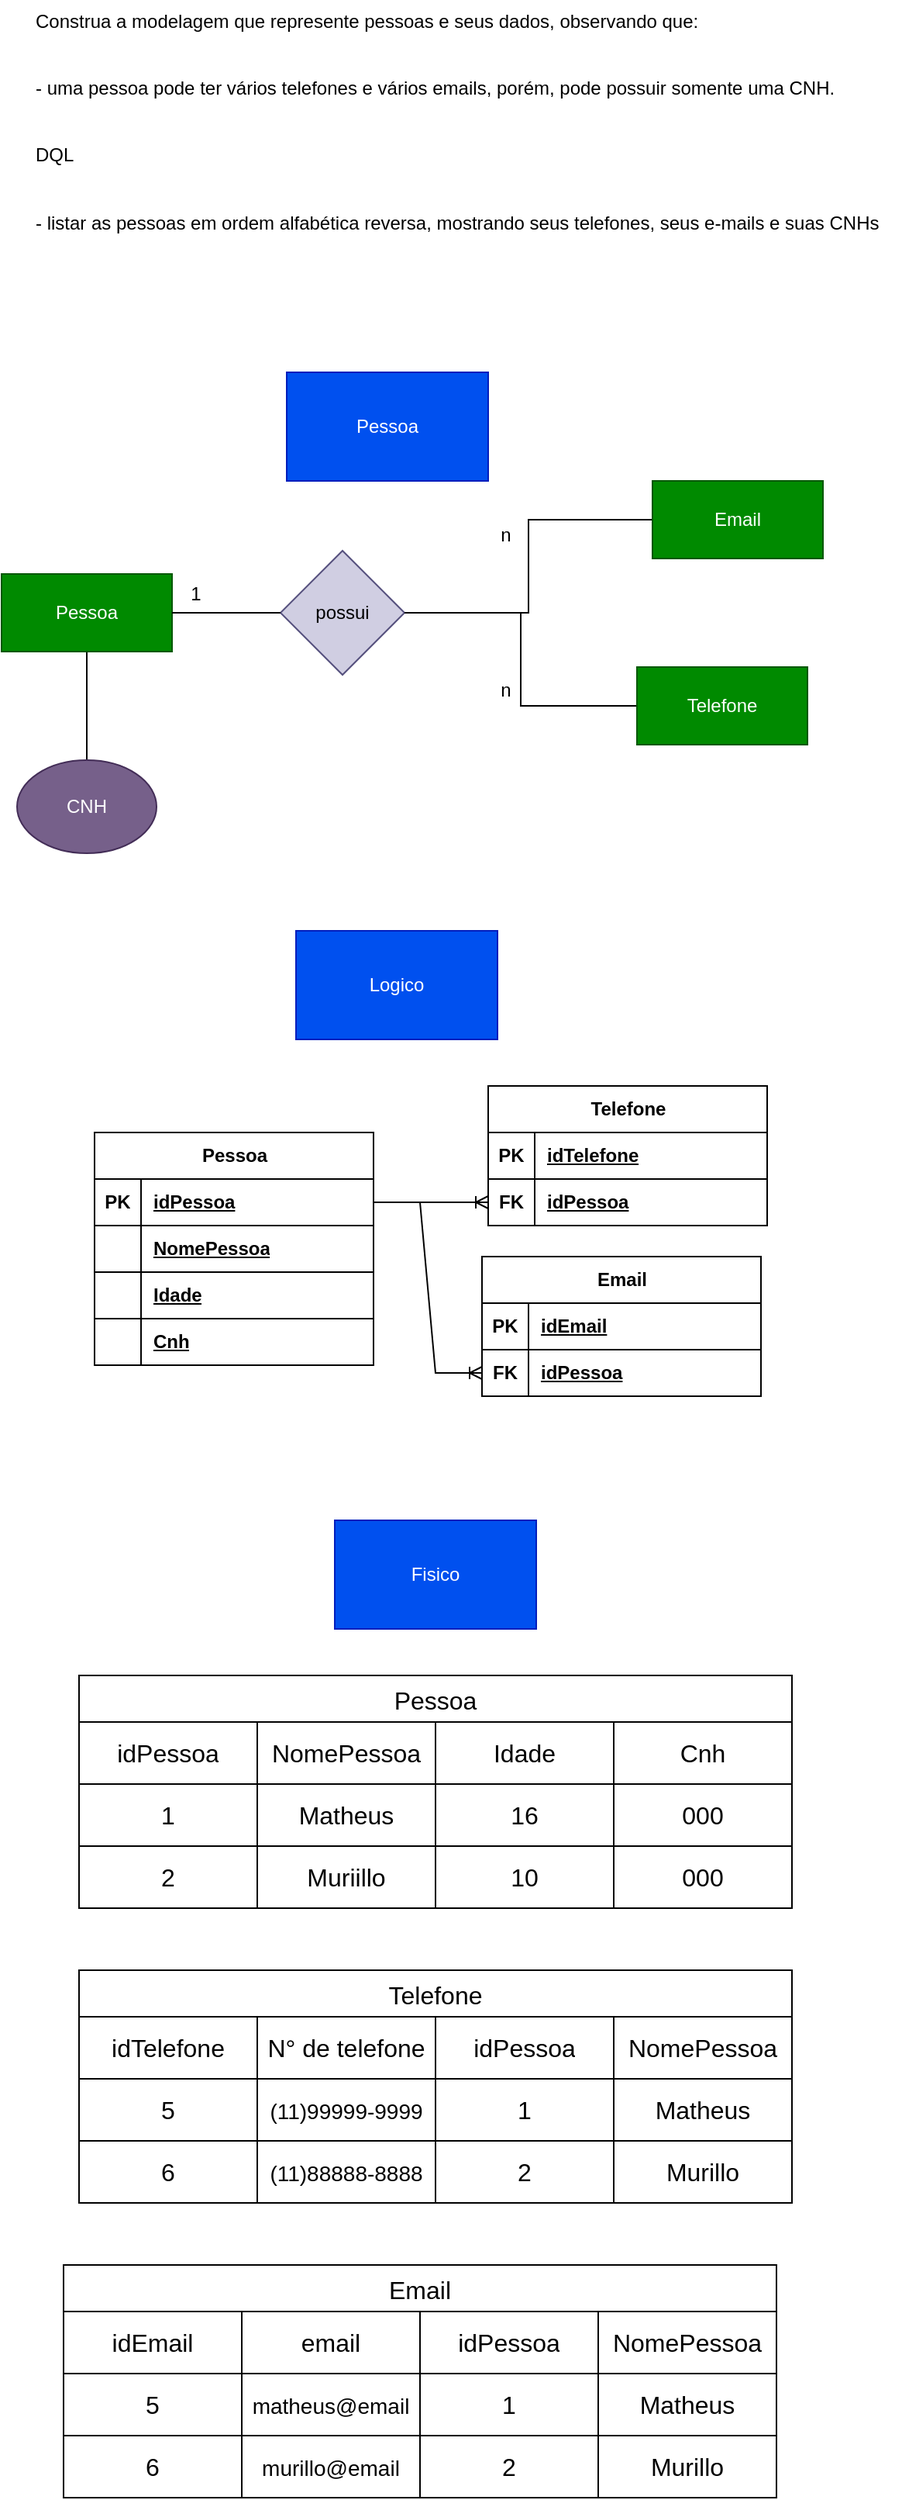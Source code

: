 <mxfile version="21.6.5" type="device">
  <diagram id="ANTL1HJmH9O6A3ooFfwU" name="Página-1">
    <mxGraphModel dx="1235" dy="684" grid="1" gridSize="10" guides="1" tooltips="1" connect="1" arrows="1" fold="1" page="1" pageScale="1" pageWidth="827" pageHeight="1169" math="0" shadow="0">
      <root>
        <mxCell id="0" />
        <mxCell id="1" parent="0" />
        <mxCell id="SS2_JLWFWc00PZBM1aQo-1" value="Construa a modelagem que represente pessoas e seus dados, observando que:&#xa;&#xa;&#xa;- uma pessoa pode ter vários telefones e vários emails, porém, pode possuir somente uma CNH.&#xa;&#xa;&#xa;DQL&#xa;&#xa;&#xa;- listar as pessoas em ordem alfabética reversa, mostrando seus telefones, seus e-mails e suas CNHs" style="text;whiteSpace=wrap;" parent="1" vertex="1">
          <mxGeometry x="120" width="560" height="180" as="geometry" />
        </mxCell>
        <mxCell id="WJ_4IayDkOJMZVuB694l-13" style="edgeStyle=orthogonalEdgeStyle;rounded=0;orthogonalLoop=1;jettySize=auto;html=1;entryX=0.5;entryY=0;entryDx=0;entryDy=0;endArrow=none;endFill=0;" parent="1" source="SS2_JLWFWc00PZBM1aQo-2" target="WJ_4IayDkOJMZVuB694l-12" edge="1">
          <mxGeometry relative="1" as="geometry" />
        </mxCell>
        <mxCell id="SS2_JLWFWc00PZBM1aQo-2" value="Pessoa" style="html=1;whiteSpace=wrap;fillColor=#008a00;fontColor=#ffffff;strokeColor=#005700;" parent="1" vertex="1">
          <mxGeometry x="100" y="370" width="110" height="50" as="geometry" />
        </mxCell>
        <mxCell id="SS2_JLWFWc00PZBM1aQo-4" value="" style="rhombus;whiteSpace=wrap;html=1;fillColor=#d0cee2;strokeColor=#56517e;" parent="1" vertex="1">
          <mxGeometry x="280" y="355" width="80" height="80" as="geometry" />
        </mxCell>
        <mxCell id="SS2_JLWFWc00PZBM1aQo-5" value="possui" style="text;html=1;strokeColor=none;fillColor=none;align=center;verticalAlign=middle;whiteSpace=wrap;rounded=0;" parent="1" vertex="1">
          <mxGeometry x="290" y="380" width="60" height="30" as="geometry" />
        </mxCell>
        <mxCell id="SS2_JLWFWc00PZBM1aQo-9" value="" style="endArrow=none;html=1;rounded=0;exitX=1;exitY=0.5;exitDx=0;exitDy=0;entryX=0;entryY=0.5;entryDx=0;entryDy=0;" parent="1" source="SS2_JLWFWc00PZBM1aQo-2" target="SS2_JLWFWc00PZBM1aQo-4" edge="1">
          <mxGeometry width="50" height="50" relative="1" as="geometry">
            <mxPoint x="230" y="440" as="sourcePoint" />
            <mxPoint x="280" y="390" as="targetPoint" />
          </mxGeometry>
        </mxCell>
        <mxCell id="WJ_4IayDkOJMZVuB694l-1" value="1" style="text;html=1;align=center;verticalAlign=middle;resizable=0;points=[];autosize=1;strokeColor=none;fillColor=none;" parent="1" vertex="1">
          <mxGeometry x="210" y="368" width="30" height="30" as="geometry" />
        </mxCell>
        <mxCell id="WJ_4IayDkOJMZVuB694l-6" style="edgeStyle=orthogonalEdgeStyle;rounded=0;orthogonalLoop=1;jettySize=auto;html=1;endArrow=none;endFill=0;" parent="1" source="WJ_4IayDkOJMZVuB694l-3" target="SS2_JLWFWc00PZBM1aQo-4" edge="1">
          <mxGeometry relative="1" as="geometry" />
        </mxCell>
        <mxCell id="WJ_4IayDkOJMZVuB694l-3" value="Telefone" style="html=1;whiteSpace=wrap;fillColor=#008a00;fontColor=#ffffff;strokeColor=#005700;" parent="1" vertex="1">
          <mxGeometry x="510" y="430" width="110" height="50" as="geometry" />
        </mxCell>
        <mxCell id="WJ_4IayDkOJMZVuB694l-7" style="edgeStyle=orthogonalEdgeStyle;rounded=0;orthogonalLoop=1;jettySize=auto;html=1;entryX=1;entryY=0.5;entryDx=0;entryDy=0;endArrow=none;endFill=0;" parent="1" source="WJ_4IayDkOJMZVuB694l-4" target="SS2_JLWFWc00PZBM1aQo-4" edge="1">
          <mxGeometry relative="1" as="geometry" />
        </mxCell>
        <mxCell id="WJ_4IayDkOJMZVuB694l-4" value="Email" style="html=1;whiteSpace=wrap;fillColor=#008a00;fontColor=#ffffff;strokeColor=#005700;" parent="1" vertex="1">
          <mxGeometry x="520" y="310" width="110" height="50" as="geometry" />
        </mxCell>
        <mxCell id="WJ_4IayDkOJMZVuB694l-9" value="n" style="text;html=1;align=center;verticalAlign=middle;resizable=0;points=[];autosize=1;strokeColor=none;fillColor=none;" parent="1" vertex="1">
          <mxGeometry x="410" y="330" width="30" height="30" as="geometry" />
        </mxCell>
        <mxCell id="WJ_4IayDkOJMZVuB694l-11" value="n" style="text;html=1;align=center;verticalAlign=middle;resizable=0;points=[];autosize=1;strokeColor=none;fillColor=none;" parent="1" vertex="1">
          <mxGeometry x="410" y="430" width="30" height="30" as="geometry" />
        </mxCell>
        <mxCell id="WJ_4IayDkOJMZVuB694l-12" value="CNH" style="ellipse;whiteSpace=wrap;html=1;fillColor=#76608a;fontColor=#ffffff;strokeColor=#432D57;" parent="1" vertex="1">
          <mxGeometry x="110" y="490" width="90" height="60" as="geometry" />
        </mxCell>
        <mxCell id="6WYRPX45PkVul5BRrRWM-1" value="Pessoa" style="shape=table;startSize=30;container=1;collapsible=1;childLayout=tableLayout;fixedRows=1;rowLines=0;fontStyle=1;align=center;resizeLast=1;html=1;" vertex="1" parent="1">
          <mxGeometry x="160" y="730" width="180" height="150" as="geometry" />
        </mxCell>
        <mxCell id="6WYRPX45PkVul5BRrRWM-2" value="" style="shape=tableRow;horizontal=0;startSize=0;swimlaneHead=0;swimlaneBody=0;fillColor=none;collapsible=0;dropTarget=0;points=[[0,0.5],[1,0.5]];portConstraint=eastwest;top=0;left=0;right=0;bottom=1;" vertex="1" parent="6WYRPX45PkVul5BRrRWM-1">
          <mxGeometry y="30" width="180" height="30" as="geometry" />
        </mxCell>
        <mxCell id="6WYRPX45PkVul5BRrRWM-3" value="PK" style="shape=partialRectangle;connectable=0;fillColor=none;top=0;left=0;bottom=0;right=0;fontStyle=1;overflow=hidden;whiteSpace=wrap;html=1;" vertex="1" parent="6WYRPX45PkVul5BRrRWM-2">
          <mxGeometry width="30" height="30" as="geometry">
            <mxRectangle width="30" height="30" as="alternateBounds" />
          </mxGeometry>
        </mxCell>
        <mxCell id="6WYRPX45PkVul5BRrRWM-4" value="idPessoa" style="shape=partialRectangle;connectable=0;fillColor=none;top=0;left=0;bottom=0;right=0;align=left;spacingLeft=6;fontStyle=5;overflow=hidden;whiteSpace=wrap;html=1;" vertex="1" parent="6WYRPX45PkVul5BRrRWM-2">
          <mxGeometry x="30" width="150" height="30" as="geometry">
            <mxRectangle width="150" height="30" as="alternateBounds" />
          </mxGeometry>
        </mxCell>
        <mxCell id="6WYRPX45PkVul5BRrRWM-14" style="shape=tableRow;horizontal=0;startSize=0;swimlaneHead=0;swimlaneBody=0;fillColor=none;collapsible=0;dropTarget=0;points=[[0,0.5],[1,0.5]];portConstraint=eastwest;top=0;left=0;right=0;bottom=1;" vertex="1" parent="6WYRPX45PkVul5BRrRWM-1">
          <mxGeometry y="60" width="180" height="30" as="geometry" />
        </mxCell>
        <mxCell id="6WYRPX45PkVul5BRrRWM-15" style="shape=partialRectangle;connectable=0;fillColor=none;top=0;left=0;bottom=0;right=0;fontStyle=1;overflow=hidden;whiteSpace=wrap;html=1;" vertex="1" parent="6WYRPX45PkVul5BRrRWM-14">
          <mxGeometry width="30" height="30" as="geometry">
            <mxRectangle width="30" height="30" as="alternateBounds" />
          </mxGeometry>
        </mxCell>
        <mxCell id="6WYRPX45PkVul5BRrRWM-16" value="NomePessoa" style="shape=partialRectangle;connectable=0;fillColor=none;top=0;left=0;bottom=0;right=0;align=left;spacingLeft=6;fontStyle=5;overflow=hidden;whiteSpace=wrap;html=1;" vertex="1" parent="6WYRPX45PkVul5BRrRWM-14">
          <mxGeometry x="30" width="150" height="30" as="geometry">
            <mxRectangle width="150" height="30" as="alternateBounds" />
          </mxGeometry>
        </mxCell>
        <mxCell id="6WYRPX45PkVul5BRrRWM-23" style="shape=tableRow;horizontal=0;startSize=0;swimlaneHead=0;swimlaneBody=0;fillColor=none;collapsible=0;dropTarget=0;points=[[0,0.5],[1,0.5]];portConstraint=eastwest;top=0;left=0;right=0;bottom=1;" vertex="1" parent="6WYRPX45PkVul5BRrRWM-1">
          <mxGeometry y="90" width="180" height="30" as="geometry" />
        </mxCell>
        <mxCell id="6WYRPX45PkVul5BRrRWM-24" style="shape=partialRectangle;connectable=0;fillColor=none;top=0;left=0;bottom=0;right=0;fontStyle=1;overflow=hidden;whiteSpace=wrap;html=1;" vertex="1" parent="6WYRPX45PkVul5BRrRWM-23">
          <mxGeometry width="30" height="30" as="geometry">
            <mxRectangle width="30" height="30" as="alternateBounds" />
          </mxGeometry>
        </mxCell>
        <mxCell id="6WYRPX45PkVul5BRrRWM-25" value="Idade" style="shape=partialRectangle;connectable=0;fillColor=none;top=0;left=0;bottom=0;right=0;align=left;spacingLeft=6;fontStyle=5;overflow=hidden;whiteSpace=wrap;html=1;" vertex="1" parent="6WYRPX45PkVul5BRrRWM-23">
          <mxGeometry x="30" width="150" height="30" as="geometry">
            <mxRectangle width="150" height="30" as="alternateBounds" />
          </mxGeometry>
        </mxCell>
        <mxCell id="6WYRPX45PkVul5BRrRWM-26" style="shape=tableRow;horizontal=0;startSize=0;swimlaneHead=0;swimlaneBody=0;fillColor=none;collapsible=0;dropTarget=0;points=[[0,0.5],[1,0.5]];portConstraint=eastwest;top=0;left=0;right=0;bottom=1;" vertex="1" parent="6WYRPX45PkVul5BRrRWM-1">
          <mxGeometry y="120" width="180" height="30" as="geometry" />
        </mxCell>
        <mxCell id="6WYRPX45PkVul5BRrRWM-27" style="shape=partialRectangle;connectable=0;fillColor=none;top=0;left=0;bottom=0;right=0;fontStyle=1;overflow=hidden;whiteSpace=wrap;html=1;" vertex="1" parent="6WYRPX45PkVul5BRrRWM-26">
          <mxGeometry width="30" height="30" as="geometry">
            <mxRectangle width="30" height="30" as="alternateBounds" />
          </mxGeometry>
        </mxCell>
        <mxCell id="6WYRPX45PkVul5BRrRWM-28" value="Cnh" style="shape=partialRectangle;connectable=0;fillColor=none;top=0;left=0;bottom=0;right=0;align=left;spacingLeft=6;fontStyle=5;overflow=hidden;whiteSpace=wrap;html=1;" vertex="1" parent="6WYRPX45PkVul5BRrRWM-26">
          <mxGeometry x="30" width="150" height="30" as="geometry">
            <mxRectangle width="150" height="30" as="alternateBounds" />
          </mxGeometry>
        </mxCell>
        <mxCell id="6WYRPX45PkVul5BRrRWM-18" value="Pessoa" style="whiteSpace=wrap;html=1;align=center;fillColor=#0050ef;fontColor=#ffffff;strokeColor=#001DBC;" vertex="1" parent="1">
          <mxGeometry x="284" y="240" width="130" height="70" as="geometry" />
        </mxCell>
        <mxCell id="6WYRPX45PkVul5BRrRWM-19" value="Logico" style="whiteSpace=wrap;html=1;align=center;fillColor=#0050ef;fontColor=#ffffff;strokeColor=#001DBC;" vertex="1" parent="1">
          <mxGeometry x="290" y="600" width="130" height="70" as="geometry" />
        </mxCell>
        <mxCell id="6WYRPX45PkVul5BRrRWM-29" value="Telefone" style="shape=table;startSize=30;container=1;collapsible=1;childLayout=tableLayout;fixedRows=1;rowLines=0;fontStyle=1;align=center;resizeLast=1;html=1;" vertex="1" parent="1">
          <mxGeometry x="414" y="700" width="180" height="90" as="geometry" />
        </mxCell>
        <mxCell id="6WYRPX45PkVul5BRrRWM-30" value="" style="shape=tableRow;horizontal=0;startSize=0;swimlaneHead=0;swimlaneBody=0;fillColor=none;collapsible=0;dropTarget=0;points=[[0,0.5],[1,0.5]];portConstraint=eastwest;top=0;left=0;right=0;bottom=1;" vertex="1" parent="6WYRPX45PkVul5BRrRWM-29">
          <mxGeometry y="30" width="180" height="30" as="geometry" />
        </mxCell>
        <mxCell id="6WYRPX45PkVul5BRrRWM-31" value="PK" style="shape=partialRectangle;connectable=0;fillColor=none;top=0;left=0;bottom=0;right=0;fontStyle=1;overflow=hidden;whiteSpace=wrap;html=1;" vertex="1" parent="6WYRPX45PkVul5BRrRWM-30">
          <mxGeometry width="30" height="30" as="geometry">
            <mxRectangle width="30" height="30" as="alternateBounds" />
          </mxGeometry>
        </mxCell>
        <mxCell id="6WYRPX45PkVul5BRrRWM-32" value="idTelefone" style="shape=partialRectangle;connectable=0;fillColor=none;top=0;left=0;bottom=0;right=0;align=left;spacingLeft=6;fontStyle=5;overflow=hidden;whiteSpace=wrap;html=1;" vertex="1" parent="6WYRPX45PkVul5BRrRWM-30">
          <mxGeometry x="30" width="150" height="30" as="geometry">
            <mxRectangle width="150" height="30" as="alternateBounds" />
          </mxGeometry>
        </mxCell>
        <mxCell id="6WYRPX45PkVul5BRrRWM-42" style="shape=tableRow;horizontal=0;startSize=0;swimlaneHead=0;swimlaneBody=0;fillColor=none;collapsible=0;dropTarget=0;points=[[0,0.5],[1,0.5]];portConstraint=eastwest;top=0;left=0;right=0;bottom=1;" vertex="1" parent="6WYRPX45PkVul5BRrRWM-29">
          <mxGeometry y="60" width="180" height="30" as="geometry" />
        </mxCell>
        <mxCell id="6WYRPX45PkVul5BRrRWM-43" value="FK" style="shape=partialRectangle;connectable=0;fillColor=none;top=0;left=0;bottom=0;right=0;fontStyle=1;overflow=hidden;whiteSpace=wrap;html=1;" vertex="1" parent="6WYRPX45PkVul5BRrRWM-42">
          <mxGeometry width="30" height="30" as="geometry">
            <mxRectangle width="30" height="30" as="alternateBounds" />
          </mxGeometry>
        </mxCell>
        <mxCell id="6WYRPX45PkVul5BRrRWM-44" value="idPessoa" style="shape=partialRectangle;connectable=0;fillColor=none;top=0;left=0;bottom=0;right=0;align=left;spacingLeft=6;fontStyle=5;overflow=hidden;whiteSpace=wrap;html=1;" vertex="1" parent="6WYRPX45PkVul5BRrRWM-42">
          <mxGeometry x="30" width="150" height="30" as="geometry">
            <mxRectangle width="150" height="30" as="alternateBounds" />
          </mxGeometry>
        </mxCell>
        <mxCell id="6WYRPX45PkVul5BRrRWM-45" value="Email" style="shape=table;startSize=30;container=1;collapsible=1;childLayout=tableLayout;fixedRows=1;rowLines=0;fontStyle=1;align=center;resizeLast=1;html=1;" vertex="1" parent="1">
          <mxGeometry x="410" y="810" width="180" height="90" as="geometry" />
        </mxCell>
        <mxCell id="6WYRPX45PkVul5BRrRWM-46" value="" style="shape=tableRow;horizontal=0;startSize=0;swimlaneHead=0;swimlaneBody=0;fillColor=none;collapsible=0;dropTarget=0;points=[[0,0.5],[1,0.5]];portConstraint=eastwest;top=0;left=0;right=0;bottom=1;" vertex="1" parent="6WYRPX45PkVul5BRrRWM-45">
          <mxGeometry y="30" width="180" height="30" as="geometry" />
        </mxCell>
        <mxCell id="6WYRPX45PkVul5BRrRWM-47" value="PK" style="shape=partialRectangle;connectable=0;fillColor=none;top=0;left=0;bottom=0;right=0;fontStyle=1;overflow=hidden;whiteSpace=wrap;html=1;" vertex="1" parent="6WYRPX45PkVul5BRrRWM-46">
          <mxGeometry width="30" height="30" as="geometry">
            <mxRectangle width="30" height="30" as="alternateBounds" />
          </mxGeometry>
        </mxCell>
        <mxCell id="6WYRPX45PkVul5BRrRWM-48" value="idEmail" style="shape=partialRectangle;connectable=0;fillColor=none;top=0;left=0;bottom=0;right=0;align=left;spacingLeft=6;fontStyle=5;overflow=hidden;whiteSpace=wrap;html=1;" vertex="1" parent="6WYRPX45PkVul5BRrRWM-46">
          <mxGeometry x="30" width="150" height="30" as="geometry">
            <mxRectangle width="150" height="30" as="alternateBounds" />
          </mxGeometry>
        </mxCell>
        <mxCell id="6WYRPX45PkVul5BRrRWM-49" style="shape=tableRow;horizontal=0;startSize=0;swimlaneHead=0;swimlaneBody=0;fillColor=none;collapsible=0;dropTarget=0;points=[[0,0.5],[1,0.5]];portConstraint=eastwest;top=0;left=0;right=0;bottom=1;" vertex="1" parent="6WYRPX45PkVul5BRrRWM-45">
          <mxGeometry y="60" width="180" height="30" as="geometry" />
        </mxCell>
        <mxCell id="6WYRPX45PkVul5BRrRWM-50" value="FK" style="shape=partialRectangle;connectable=0;fillColor=none;top=0;left=0;bottom=0;right=0;fontStyle=1;overflow=hidden;whiteSpace=wrap;html=1;" vertex="1" parent="6WYRPX45PkVul5BRrRWM-49">
          <mxGeometry width="30" height="30" as="geometry">
            <mxRectangle width="30" height="30" as="alternateBounds" />
          </mxGeometry>
        </mxCell>
        <mxCell id="6WYRPX45PkVul5BRrRWM-51" value="idPessoa" style="shape=partialRectangle;connectable=0;fillColor=none;top=0;left=0;bottom=0;right=0;align=left;spacingLeft=6;fontStyle=5;overflow=hidden;whiteSpace=wrap;html=1;" vertex="1" parent="6WYRPX45PkVul5BRrRWM-49">
          <mxGeometry x="30" width="150" height="30" as="geometry">
            <mxRectangle width="150" height="30" as="alternateBounds" />
          </mxGeometry>
        </mxCell>
        <mxCell id="6WYRPX45PkVul5BRrRWM-52" value="" style="edgeStyle=entityRelationEdgeStyle;fontSize=12;html=1;endArrow=ERoneToMany;rounded=0;exitX=1;exitY=0.5;exitDx=0;exitDy=0;entryX=0;entryY=0.5;entryDx=0;entryDy=0;" edge="1" parent="1" source="6WYRPX45PkVul5BRrRWM-2" target="6WYRPX45PkVul5BRrRWM-42">
          <mxGeometry width="100" height="100" relative="1" as="geometry">
            <mxPoint x="330" y="760" as="sourcePoint" />
            <mxPoint x="430" y="660" as="targetPoint" />
          </mxGeometry>
        </mxCell>
        <mxCell id="6WYRPX45PkVul5BRrRWM-53" value="" style="edgeStyle=entityRelationEdgeStyle;fontSize=12;html=1;endArrow=ERoneToMany;rounded=0;exitX=1;exitY=0.5;exitDx=0;exitDy=0;" edge="1" parent="1" source="6WYRPX45PkVul5BRrRWM-2" target="6WYRPX45PkVul5BRrRWM-49">
          <mxGeometry width="100" height="100" relative="1" as="geometry">
            <mxPoint x="360" y="890" as="sourcePoint" />
            <mxPoint x="460" y="790" as="targetPoint" />
          </mxGeometry>
        </mxCell>
        <mxCell id="6WYRPX45PkVul5BRrRWM-55" value="Fisico" style="whiteSpace=wrap;html=1;align=center;fillColor=#0050ef;fontColor=#ffffff;strokeColor=#001DBC;" vertex="1" parent="1">
          <mxGeometry x="315" y="980" width="130" height="70" as="geometry" />
        </mxCell>
        <mxCell id="6WYRPX45PkVul5BRrRWM-56" value="Pessoa" style="shape=table;startSize=30;container=1;collapsible=0;childLayout=tableLayout;strokeColor=default;fontSize=16;" vertex="1" parent="1">
          <mxGeometry x="150" y="1080" width="460" height="150" as="geometry" />
        </mxCell>
        <mxCell id="6WYRPX45PkVul5BRrRWM-57" value="" style="shape=tableRow;horizontal=0;startSize=0;swimlaneHead=0;swimlaneBody=0;strokeColor=inherit;top=0;left=0;bottom=0;right=0;collapsible=0;dropTarget=0;fillColor=none;points=[[0,0.5],[1,0.5]];portConstraint=eastwest;fontSize=16;" vertex="1" parent="6WYRPX45PkVul5BRrRWM-56">
          <mxGeometry y="30" width="460" height="40" as="geometry" />
        </mxCell>
        <mxCell id="6WYRPX45PkVul5BRrRWM-58" value="idPessoa" style="shape=partialRectangle;html=1;whiteSpace=wrap;connectable=0;strokeColor=inherit;overflow=hidden;fillColor=none;top=0;left=0;bottom=0;right=0;pointerEvents=1;fontSize=16;" vertex="1" parent="6WYRPX45PkVul5BRrRWM-57">
          <mxGeometry width="115" height="40" as="geometry">
            <mxRectangle width="115" height="40" as="alternateBounds" />
          </mxGeometry>
        </mxCell>
        <mxCell id="6WYRPX45PkVul5BRrRWM-59" value="NomePessoa" style="shape=partialRectangle;html=1;whiteSpace=wrap;connectable=0;strokeColor=inherit;overflow=hidden;fillColor=none;top=0;left=0;bottom=0;right=0;pointerEvents=1;fontSize=16;" vertex="1" parent="6WYRPX45PkVul5BRrRWM-57">
          <mxGeometry x="115" width="115" height="40" as="geometry">
            <mxRectangle width="115" height="40" as="alternateBounds" />
          </mxGeometry>
        </mxCell>
        <mxCell id="6WYRPX45PkVul5BRrRWM-129" value="Idade" style="shape=partialRectangle;html=1;whiteSpace=wrap;connectable=0;strokeColor=inherit;overflow=hidden;fillColor=none;top=0;left=0;bottom=0;right=0;pointerEvents=1;fontSize=16;" vertex="1" parent="6WYRPX45PkVul5BRrRWM-57">
          <mxGeometry x="230" width="115" height="40" as="geometry">
            <mxRectangle width="115" height="40" as="alternateBounds" />
          </mxGeometry>
        </mxCell>
        <mxCell id="6WYRPX45PkVul5BRrRWM-132" value="Cnh" style="shape=partialRectangle;html=1;whiteSpace=wrap;connectable=0;strokeColor=inherit;overflow=hidden;fillColor=none;top=0;left=0;bottom=0;right=0;pointerEvents=1;fontSize=16;" vertex="1" parent="6WYRPX45PkVul5BRrRWM-57">
          <mxGeometry x="345" width="115" height="40" as="geometry">
            <mxRectangle width="115" height="40" as="alternateBounds" />
          </mxGeometry>
        </mxCell>
        <mxCell id="6WYRPX45PkVul5BRrRWM-61" value="" style="shape=tableRow;horizontal=0;startSize=0;swimlaneHead=0;swimlaneBody=0;strokeColor=inherit;top=0;left=0;bottom=0;right=0;collapsible=0;dropTarget=0;fillColor=none;points=[[0,0.5],[1,0.5]];portConstraint=eastwest;fontSize=16;" vertex="1" parent="6WYRPX45PkVul5BRrRWM-56">
          <mxGeometry y="70" width="460" height="40" as="geometry" />
        </mxCell>
        <mxCell id="6WYRPX45PkVul5BRrRWM-62" value="1" style="shape=partialRectangle;html=1;whiteSpace=wrap;connectable=0;strokeColor=inherit;overflow=hidden;fillColor=none;top=0;left=0;bottom=0;right=0;pointerEvents=1;fontSize=16;" vertex="1" parent="6WYRPX45PkVul5BRrRWM-61">
          <mxGeometry width="115" height="40" as="geometry">
            <mxRectangle width="115" height="40" as="alternateBounds" />
          </mxGeometry>
        </mxCell>
        <mxCell id="6WYRPX45PkVul5BRrRWM-63" value="Matheus" style="shape=partialRectangle;html=1;whiteSpace=wrap;connectable=0;strokeColor=inherit;overflow=hidden;fillColor=none;top=0;left=0;bottom=0;right=0;pointerEvents=1;fontSize=16;" vertex="1" parent="6WYRPX45PkVul5BRrRWM-61">
          <mxGeometry x="115" width="115" height="40" as="geometry">
            <mxRectangle width="115" height="40" as="alternateBounds" />
          </mxGeometry>
        </mxCell>
        <mxCell id="6WYRPX45PkVul5BRrRWM-130" value="16" style="shape=partialRectangle;html=1;whiteSpace=wrap;connectable=0;strokeColor=inherit;overflow=hidden;fillColor=none;top=0;left=0;bottom=0;right=0;pointerEvents=1;fontSize=16;" vertex="1" parent="6WYRPX45PkVul5BRrRWM-61">
          <mxGeometry x="230" width="115" height="40" as="geometry">
            <mxRectangle width="115" height="40" as="alternateBounds" />
          </mxGeometry>
        </mxCell>
        <mxCell id="6WYRPX45PkVul5BRrRWM-133" value="000" style="shape=partialRectangle;html=1;whiteSpace=wrap;connectable=0;strokeColor=inherit;overflow=hidden;fillColor=none;top=0;left=0;bottom=0;right=0;pointerEvents=1;fontSize=16;" vertex="1" parent="6WYRPX45PkVul5BRrRWM-61">
          <mxGeometry x="345" width="115" height="40" as="geometry">
            <mxRectangle width="115" height="40" as="alternateBounds" />
          </mxGeometry>
        </mxCell>
        <mxCell id="6WYRPX45PkVul5BRrRWM-65" value="" style="shape=tableRow;horizontal=0;startSize=0;swimlaneHead=0;swimlaneBody=0;strokeColor=inherit;top=0;left=0;bottom=0;right=0;collapsible=0;dropTarget=0;fillColor=none;points=[[0,0.5],[1,0.5]];portConstraint=eastwest;fontSize=16;" vertex="1" parent="6WYRPX45PkVul5BRrRWM-56">
          <mxGeometry y="110" width="460" height="40" as="geometry" />
        </mxCell>
        <mxCell id="6WYRPX45PkVul5BRrRWM-66" value="2" style="shape=partialRectangle;html=1;whiteSpace=wrap;connectable=0;strokeColor=inherit;overflow=hidden;fillColor=none;top=0;left=0;bottom=0;right=0;pointerEvents=1;fontSize=16;" vertex="1" parent="6WYRPX45PkVul5BRrRWM-65">
          <mxGeometry width="115" height="40" as="geometry">
            <mxRectangle width="115" height="40" as="alternateBounds" />
          </mxGeometry>
        </mxCell>
        <mxCell id="6WYRPX45PkVul5BRrRWM-67" value="Muriillo" style="shape=partialRectangle;html=1;whiteSpace=wrap;connectable=0;strokeColor=inherit;overflow=hidden;fillColor=none;top=0;left=0;bottom=0;right=0;pointerEvents=1;fontSize=16;" vertex="1" parent="6WYRPX45PkVul5BRrRWM-65">
          <mxGeometry x="115" width="115" height="40" as="geometry">
            <mxRectangle width="115" height="40" as="alternateBounds" />
          </mxGeometry>
        </mxCell>
        <mxCell id="6WYRPX45PkVul5BRrRWM-131" value="10" style="shape=partialRectangle;html=1;whiteSpace=wrap;connectable=0;strokeColor=inherit;overflow=hidden;fillColor=none;top=0;left=0;bottom=0;right=0;pointerEvents=1;fontSize=16;" vertex="1" parent="6WYRPX45PkVul5BRrRWM-65">
          <mxGeometry x="230" width="115" height="40" as="geometry">
            <mxRectangle width="115" height="40" as="alternateBounds" />
          </mxGeometry>
        </mxCell>
        <mxCell id="6WYRPX45PkVul5BRrRWM-134" value="000" style="shape=partialRectangle;html=1;whiteSpace=wrap;connectable=0;strokeColor=inherit;overflow=hidden;fillColor=none;top=0;left=0;bottom=0;right=0;pointerEvents=1;fontSize=16;" vertex="1" parent="6WYRPX45PkVul5BRrRWM-65">
          <mxGeometry x="345" width="115" height="40" as="geometry">
            <mxRectangle width="115" height="40" as="alternateBounds" />
          </mxGeometry>
        </mxCell>
        <mxCell id="6WYRPX45PkVul5BRrRWM-89" value="Telefone" style="shape=table;startSize=30;container=1;collapsible=0;childLayout=tableLayout;strokeColor=default;fontSize=16;" vertex="1" parent="1">
          <mxGeometry x="150" y="1270" width="460" height="150" as="geometry" />
        </mxCell>
        <mxCell id="6WYRPX45PkVul5BRrRWM-90" value="" style="shape=tableRow;horizontal=0;startSize=0;swimlaneHead=0;swimlaneBody=0;strokeColor=inherit;top=0;left=0;bottom=0;right=0;collapsible=0;dropTarget=0;fillColor=none;points=[[0,0.5],[1,0.5]];portConstraint=eastwest;fontSize=16;" vertex="1" parent="6WYRPX45PkVul5BRrRWM-89">
          <mxGeometry y="30" width="460" height="40" as="geometry" />
        </mxCell>
        <mxCell id="6WYRPX45PkVul5BRrRWM-91" value="idTelefone" style="shape=partialRectangle;html=1;whiteSpace=wrap;connectable=0;strokeColor=inherit;overflow=hidden;fillColor=none;top=0;left=0;bottom=0;right=0;pointerEvents=1;fontSize=16;" vertex="1" parent="6WYRPX45PkVul5BRrRWM-90">
          <mxGeometry width="115" height="40" as="geometry">
            <mxRectangle width="115" height="40" as="alternateBounds" />
          </mxGeometry>
        </mxCell>
        <mxCell id="6WYRPX45PkVul5BRrRWM-92" value="N° de telefone" style="shape=partialRectangle;html=1;whiteSpace=wrap;connectable=0;strokeColor=inherit;overflow=hidden;fillColor=none;top=0;left=0;bottom=0;right=0;pointerEvents=1;fontSize=16;" vertex="1" parent="6WYRPX45PkVul5BRrRWM-90">
          <mxGeometry x="115" width="115" height="40" as="geometry">
            <mxRectangle width="115" height="40" as="alternateBounds" />
          </mxGeometry>
        </mxCell>
        <mxCell id="6WYRPX45PkVul5BRrRWM-99" value="idPessoa" style="shape=partialRectangle;html=1;whiteSpace=wrap;connectable=0;strokeColor=inherit;overflow=hidden;fillColor=none;top=0;left=0;bottom=0;right=0;pointerEvents=1;fontSize=16;" vertex="1" parent="6WYRPX45PkVul5BRrRWM-90">
          <mxGeometry x="230" width="115" height="40" as="geometry">
            <mxRectangle width="115" height="40" as="alternateBounds" />
          </mxGeometry>
        </mxCell>
        <mxCell id="6WYRPX45PkVul5BRrRWM-102" value="NomePessoa" style="shape=partialRectangle;html=1;whiteSpace=wrap;connectable=0;strokeColor=inherit;overflow=hidden;fillColor=none;top=0;left=0;bottom=0;right=0;pointerEvents=1;fontSize=16;" vertex="1" parent="6WYRPX45PkVul5BRrRWM-90">
          <mxGeometry x="345" width="115" height="40" as="geometry">
            <mxRectangle width="115" height="40" as="alternateBounds" />
          </mxGeometry>
        </mxCell>
        <mxCell id="6WYRPX45PkVul5BRrRWM-93" value="" style="shape=tableRow;horizontal=0;startSize=0;swimlaneHead=0;swimlaneBody=0;strokeColor=inherit;top=0;left=0;bottom=0;right=0;collapsible=0;dropTarget=0;fillColor=none;points=[[0,0.5],[1,0.5]];portConstraint=eastwest;fontSize=16;" vertex="1" parent="6WYRPX45PkVul5BRrRWM-89">
          <mxGeometry y="70" width="460" height="40" as="geometry" />
        </mxCell>
        <mxCell id="6WYRPX45PkVul5BRrRWM-94" value="5" style="shape=partialRectangle;html=1;whiteSpace=wrap;connectable=0;strokeColor=inherit;overflow=hidden;fillColor=none;top=0;left=0;bottom=0;right=0;pointerEvents=1;fontSize=16;" vertex="1" parent="6WYRPX45PkVul5BRrRWM-93">
          <mxGeometry width="115" height="40" as="geometry">
            <mxRectangle width="115" height="40" as="alternateBounds" />
          </mxGeometry>
        </mxCell>
        <mxCell id="6WYRPX45PkVul5BRrRWM-95" value="&lt;font style=&quot;font-size: 14px;&quot;&gt;(11)99999-9999&lt;/font&gt;" style="shape=partialRectangle;html=1;whiteSpace=wrap;connectable=0;strokeColor=inherit;overflow=hidden;fillColor=none;top=0;left=0;bottom=0;right=0;pointerEvents=1;fontSize=16;" vertex="1" parent="6WYRPX45PkVul5BRrRWM-93">
          <mxGeometry x="115" width="115" height="40" as="geometry">
            <mxRectangle width="115" height="40" as="alternateBounds" />
          </mxGeometry>
        </mxCell>
        <mxCell id="6WYRPX45PkVul5BRrRWM-100" value="1" style="shape=partialRectangle;html=1;whiteSpace=wrap;connectable=0;strokeColor=inherit;overflow=hidden;fillColor=none;top=0;left=0;bottom=0;right=0;pointerEvents=1;fontSize=16;" vertex="1" parent="6WYRPX45PkVul5BRrRWM-93">
          <mxGeometry x="230" width="115" height="40" as="geometry">
            <mxRectangle width="115" height="40" as="alternateBounds" />
          </mxGeometry>
        </mxCell>
        <mxCell id="6WYRPX45PkVul5BRrRWM-103" value="Matheus" style="shape=partialRectangle;html=1;whiteSpace=wrap;connectable=0;strokeColor=inherit;overflow=hidden;fillColor=none;top=0;left=0;bottom=0;right=0;pointerEvents=1;fontSize=16;" vertex="1" parent="6WYRPX45PkVul5BRrRWM-93">
          <mxGeometry x="345" width="115" height="40" as="geometry">
            <mxRectangle width="115" height="40" as="alternateBounds" />
          </mxGeometry>
        </mxCell>
        <mxCell id="6WYRPX45PkVul5BRrRWM-96" value="" style="shape=tableRow;horizontal=0;startSize=0;swimlaneHead=0;swimlaneBody=0;strokeColor=inherit;top=0;left=0;bottom=0;right=0;collapsible=0;dropTarget=0;fillColor=none;points=[[0,0.5],[1,0.5]];portConstraint=eastwest;fontSize=16;" vertex="1" parent="6WYRPX45PkVul5BRrRWM-89">
          <mxGeometry y="110" width="460" height="40" as="geometry" />
        </mxCell>
        <mxCell id="6WYRPX45PkVul5BRrRWM-97" value="6" style="shape=partialRectangle;html=1;whiteSpace=wrap;connectable=0;strokeColor=inherit;overflow=hidden;fillColor=none;top=0;left=0;bottom=0;right=0;pointerEvents=1;fontSize=16;" vertex="1" parent="6WYRPX45PkVul5BRrRWM-96">
          <mxGeometry width="115" height="40" as="geometry">
            <mxRectangle width="115" height="40" as="alternateBounds" />
          </mxGeometry>
        </mxCell>
        <mxCell id="6WYRPX45PkVul5BRrRWM-98" value="&lt;font style=&quot;font-size: 14px;&quot;&gt;(11)88888-8888&lt;/font&gt;" style="shape=partialRectangle;html=1;whiteSpace=wrap;connectable=0;strokeColor=inherit;overflow=hidden;fillColor=none;top=0;left=0;bottom=0;right=0;pointerEvents=1;fontSize=16;" vertex="1" parent="6WYRPX45PkVul5BRrRWM-96">
          <mxGeometry x="115" width="115" height="40" as="geometry">
            <mxRectangle width="115" height="40" as="alternateBounds" />
          </mxGeometry>
        </mxCell>
        <mxCell id="6WYRPX45PkVul5BRrRWM-101" value="2" style="shape=partialRectangle;html=1;whiteSpace=wrap;connectable=0;strokeColor=inherit;overflow=hidden;fillColor=none;top=0;left=0;bottom=0;right=0;pointerEvents=1;fontSize=16;" vertex="1" parent="6WYRPX45PkVul5BRrRWM-96">
          <mxGeometry x="230" width="115" height="40" as="geometry">
            <mxRectangle width="115" height="40" as="alternateBounds" />
          </mxGeometry>
        </mxCell>
        <mxCell id="6WYRPX45PkVul5BRrRWM-104" value="Murillo" style="shape=partialRectangle;html=1;whiteSpace=wrap;connectable=0;strokeColor=inherit;overflow=hidden;fillColor=none;top=0;left=0;bottom=0;right=0;pointerEvents=1;fontSize=16;" vertex="1" parent="6WYRPX45PkVul5BRrRWM-96">
          <mxGeometry x="345" width="115" height="40" as="geometry">
            <mxRectangle width="115" height="40" as="alternateBounds" />
          </mxGeometry>
        </mxCell>
        <mxCell id="6WYRPX45PkVul5BRrRWM-110" value="Email" style="shape=table;startSize=30;container=1;collapsible=0;childLayout=tableLayout;strokeColor=default;fontSize=16;" vertex="1" parent="1">
          <mxGeometry x="140" y="1460" width="460" height="150" as="geometry" />
        </mxCell>
        <mxCell id="6WYRPX45PkVul5BRrRWM-111" value="" style="shape=tableRow;horizontal=0;startSize=0;swimlaneHead=0;swimlaneBody=0;strokeColor=inherit;top=0;left=0;bottom=0;right=0;collapsible=0;dropTarget=0;fillColor=none;points=[[0,0.5],[1,0.5]];portConstraint=eastwest;fontSize=16;" vertex="1" parent="6WYRPX45PkVul5BRrRWM-110">
          <mxGeometry y="30" width="460" height="40" as="geometry" />
        </mxCell>
        <mxCell id="6WYRPX45PkVul5BRrRWM-112" value="idEmail" style="shape=partialRectangle;html=1;whiteSpace=wrap;connectable=0;strokeColor=inherit;overflow=hidden;fillColor=none;top=0;left=0;bottom=0;right=0;pointerEvents=1;fontSize=16;" vertex="1" parent="6WYRPX45PkVul5BRrRWM-111">
          <mxGeometry width="115" height="40" as="geometry">
            <mxRectangle width="115" height="40" as="alternateBounds" />
          </mxGeometry>
        </mxCell>
        <mxCell id="6WYRPX45PkVul5BRrRWM-113" value="email" style="shape=partialRectangle;html=1;whiteSpace=wrap;connectable=0;strokeColor=inherit;overflow=hidden;fillColor=none;top=0;left=0;bottom=0;right=0;pointerEvents=1;fontSize=16;" vertex="1" parent="6WYRPX45PkVul5BRrRWM-111">
          <mxGeometry x="115" width="115" height="40" as="geometry">
            <mxRectangle width="115" height="40" as="alternateBounds" />
          </mxGeometry>
        </mxCell>
        <mxCell id="6WYRPX45PkVul5BRrRWM-114" value="idPessoa" style="shape=partialRectangle;html=1;whiteSpace=wrap;connectable=0;strokeColor=inherit;overflow=hidden;fillColor=none;top=0;left=0;bottom=0;right=0;pointerEvents=1;fontSize=16;" vertex="1" parent="6WYRPX45PkVul5BRrRWM-111">
          <mxGeometry x="230" width="115" height="40" as="geometry">
            <mxRectangle width="115" height="40" as="alternateBounds" />
          </mxGeometry>
        </mxCell>
        <mxCell id="6WYRPX45PkVul5BRrRWM-115" value="NomePessoa" style="shape=partialRectangle;html=1;whiteSpace=wrap;connectable=0;strokeColor=inherit;overflow=hidden;fillColor=none;top=0;left=0;bottom=0;right=0;pointerEvents=1;fontSize=16;" vertex="1" parent="6WYRPX45PkVul5BRrRWM-111">
          <mxGeometry x="345" width="115" height="40" as="geometry">
            <mxRectangle width="115" height="40" as="alternateBounds" />
          </mxGeometry>
        </mxCell>
        <mxCell id="6WYRPX45PkVul5BRrRWM-116" value="" style="shape=tableRow;horizontal=0;startSize=0;swimlaneHead=0;swimlaneBody=0;strokeColor=inherit;top=0;left=0;bottom=0;right=0;collapsible=0;dropTarget=0;fillColor=none;points=[[0,0.5],[1,0.5]];portConstraint=eastwest;fontSize=16;" vertex="1" parent="6WYRPX45PkVul5BRrRWM-110">
          <mxGeometry y="70" width="460" height="40" as="geometry" />
        </mxCell>
        <mxCell id="6WYRPX45PkVul5BRrRWM-117" value="5" style="shape=partialRectangle;html=1;whiteSpace=wrap;connectable=0;strokeColor=inherit;overflow=hidden;fillColor=none;top=0;left=0;bottom=0;right=0;pointerEvents=1;fontSize=16;" vertex="1" parent="6WYRPX45PkVul5BRrRWM-116">
          <mxGeometry width="115" height="40" as="geometry">
            <mxRectangle width="115" height="40" as="alternateBounds" />
          </mxGeometry>
        </mxCell>
        <mxCell id="6WYRPX45PkVul5BRrRWM-118" value="&lt;span style=&quot;font-size: 14px;&quot;&gt;matheus@email&lt;/span&gt;" style="shape=partialRectangle;html=1;whiteSpace=wrap;connectable=0;strokeColor=inherit;overflow=hidden;fillColor=none;top=0;left=0;bottom=0;right=0;pointerEvents=1;fontSize=16;" vertex="1" parent="6WYRPX45PkVul5BRrRWM-116">
          <mxGeometry x="115" width="115" height="40" as="geometry">
            <mxRectangle width="115" height="40" as="alternateBounds" />
          </mxGeometry>
        </mxCell>
        <mxCell id="6WYRPX45PkVul5BRrRWM-119" value="1" style="shape=partialRectangle;html=1;whiteSpace=wrap;connectable=0;strokeColor=inherit;overflow=hidden;fillColor=none;top=0;left=0;bottom=0;right=0;pointerEvents=1;fontSize=16;" vertex="1" parent="6WYRPX45PkVul5BRrRWM-116">
          <mxGeometry x="230" width="115" height="40" as="geometry">
            <mxRectangle width="115" height="40" as="alternateBounds" />
          </mxGeometry>
        </mxCell>
        <mxCell id="6WYRPX45PkVul5BRrRWM-120" value="Matheus" style="shape=partialRectangle;html=1;whiteSpace=wrap;connectable=0;strokeColor=inherit;overflow=hidden;fillColor=none;top=0;left=0;bottom=0;right=0;pointerEvents=1;fontSize=16;" vertex="1" parent="6WYRPX45PkVul5BRrRWM-116">
          <mxGeometry x="345" width="115" height="40" as="geometry">
            <mxRectangle width="115" height="40" as="alternateBounds" />
          </mxGeometry>
        </mxCell>
        <mxCell id="6WYRPX45PkVul5BRrRWM-121" value="" style="shape=tableRow;horizontal=0;startSize=0;swimlaneHead=0;swimlaneBody=0;strokeColor=inherit;top=0;left=0;bottom=0;right=0;collapsible=0;dropTarget=0;fillColor=none;points=[[0,0.5],[1,0.5]];portConstraint=eastwest;fontSize=16;" vertex="1" parent="6WYRPX45PkVul5BRrRWM-110">
          <mxGeometry y="110" width="460" height="40" as="geometry" />
        </mxCell>
        <mxCell id="6WYRPX45PkVul5BRrRWM-122" value="6" style="shape=partialRectangle;html=1;whiteSpace=wrap;connectable=0;strokeColor=inherit;overflow=hidden;fillColor=none;top=0;left=0;bottom=0;right=0;pointerEvents=1;fontSize=16;" vertex="1" parent="6WYRPX45PkVul5BRrRWM-121">
          <mxGeometry width="115" height="40" as="geometry">
            <mxRectangle width="115" height="40" as="alternateBounds" />
          </mxGeometry>
        </mxCell>
        <mxCell id="6WYRPX45PkVul5BRrRWM-123" value="&lt;font style=&quot;font-size: 14px;&quot;&gt;murillo@email&lt;/font&gt;" style="shape=partialRectangle;html=1;whiteSpace=wrap;connectable=0;strokeColor=inherit;overflow=hidden;fillColor=none;top=0;left=0;bottom=0;right=0;pointerEvents=1;fontSize=16;" vertex="1" parent="6WYRPX45PkVul5BRrRWM-121">
          <mxGeometry x="115" width="115" height="40" as="geometry">
            <mxRectangle width="115" height="40" as="alternateBounds" />
          </mxGeometry>
        </mxCell>
        <mxCell id="6WYRPX45PkVul5BRrRWM-124" value="2" style="shape=partialRectangle;html=1;whiteSpace=wrap;connectable=0;strokeColor=inherit;overflow=hidden;fillColor=none;top=0;left=0;bottom=0;right=0;pointerEvents=1;fontSize=16;" vertex="1" parent="6WYRPX45PkVul5BRrRWM-121">
          <mxGeometry x="230" width="115" height="40" as="geometry">
            <mxRectangle width="115" height="40" as="alternateBounds" />
          </mxGeometry>
        </mxCell>
        <mxCell id="6WYRPX45PkVul5BRrRWM-125" value="Murillo" style="shape=partialRectangle;html=1;whiteSpace=wrap;connectable=0;strokeColor=inherit;overflow=hidden;fillColor=none;top=0;left=0;bottom=0;right=0;pointerEvents=1;fontSize=16;" vertex="1" parent="6WYRPX45PkVul5BRrRWM-121">
          <mxGeometry x="345" width="115" height="40" as="geometry">
            <mxRectangle width="115" height="40" as="alternateBounds" />
          </mxGeometry>
        </mxCell>
      </root>
    </mxGraphModel>
  </diagram>
</mxfile>
